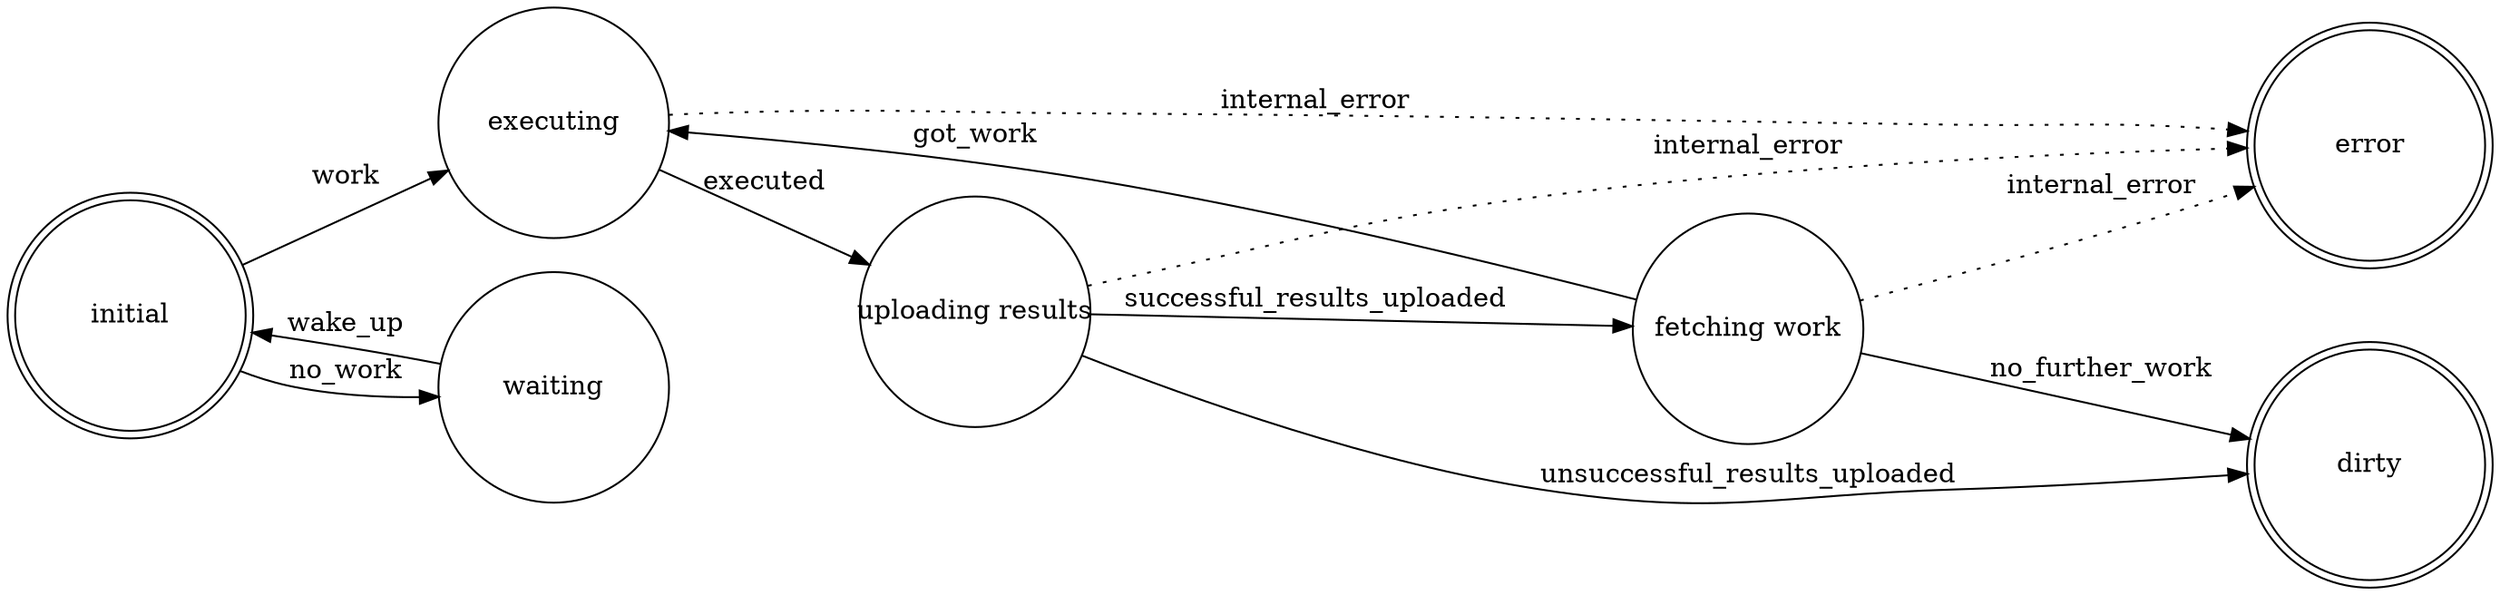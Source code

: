 digraph finite_state_machine {
	rankdir=LR;
	node [shape = doublecircle, fixedsize=true, width=1.7]; 
	initial dirty error;
	node [shape = circle, fixedsize=true, width=1.7]; 
	fetchingWork [label="fetching work"];
	uploadingResults [label="uploading results"];
	executing waiting;
	initial -> waiting [ label = "no_work"];
	initial -> executing [ label = "work"];
	waiting -> initial [ label = "wake_up"];
	fetchingWork -> dirty [ label = "no_further_work"];
	fetchingWork -> error [ label = "internal_error", style=dotted];
	fetchingWork -> executing [ label = "got_work"];
	executing -> error [ label = "internal_error", style=dotted];
	uploadingResults -> error [ label = "internal_error", style=dotted];
	uploadingResults -> dirty [ label = "unsuccessful_results_uploaded"];
	uploadingResults -> fetchingWork [ label = "successful_results_uploaded"];
	executing -> uploadingResults [ label = "executed"];
	
}
